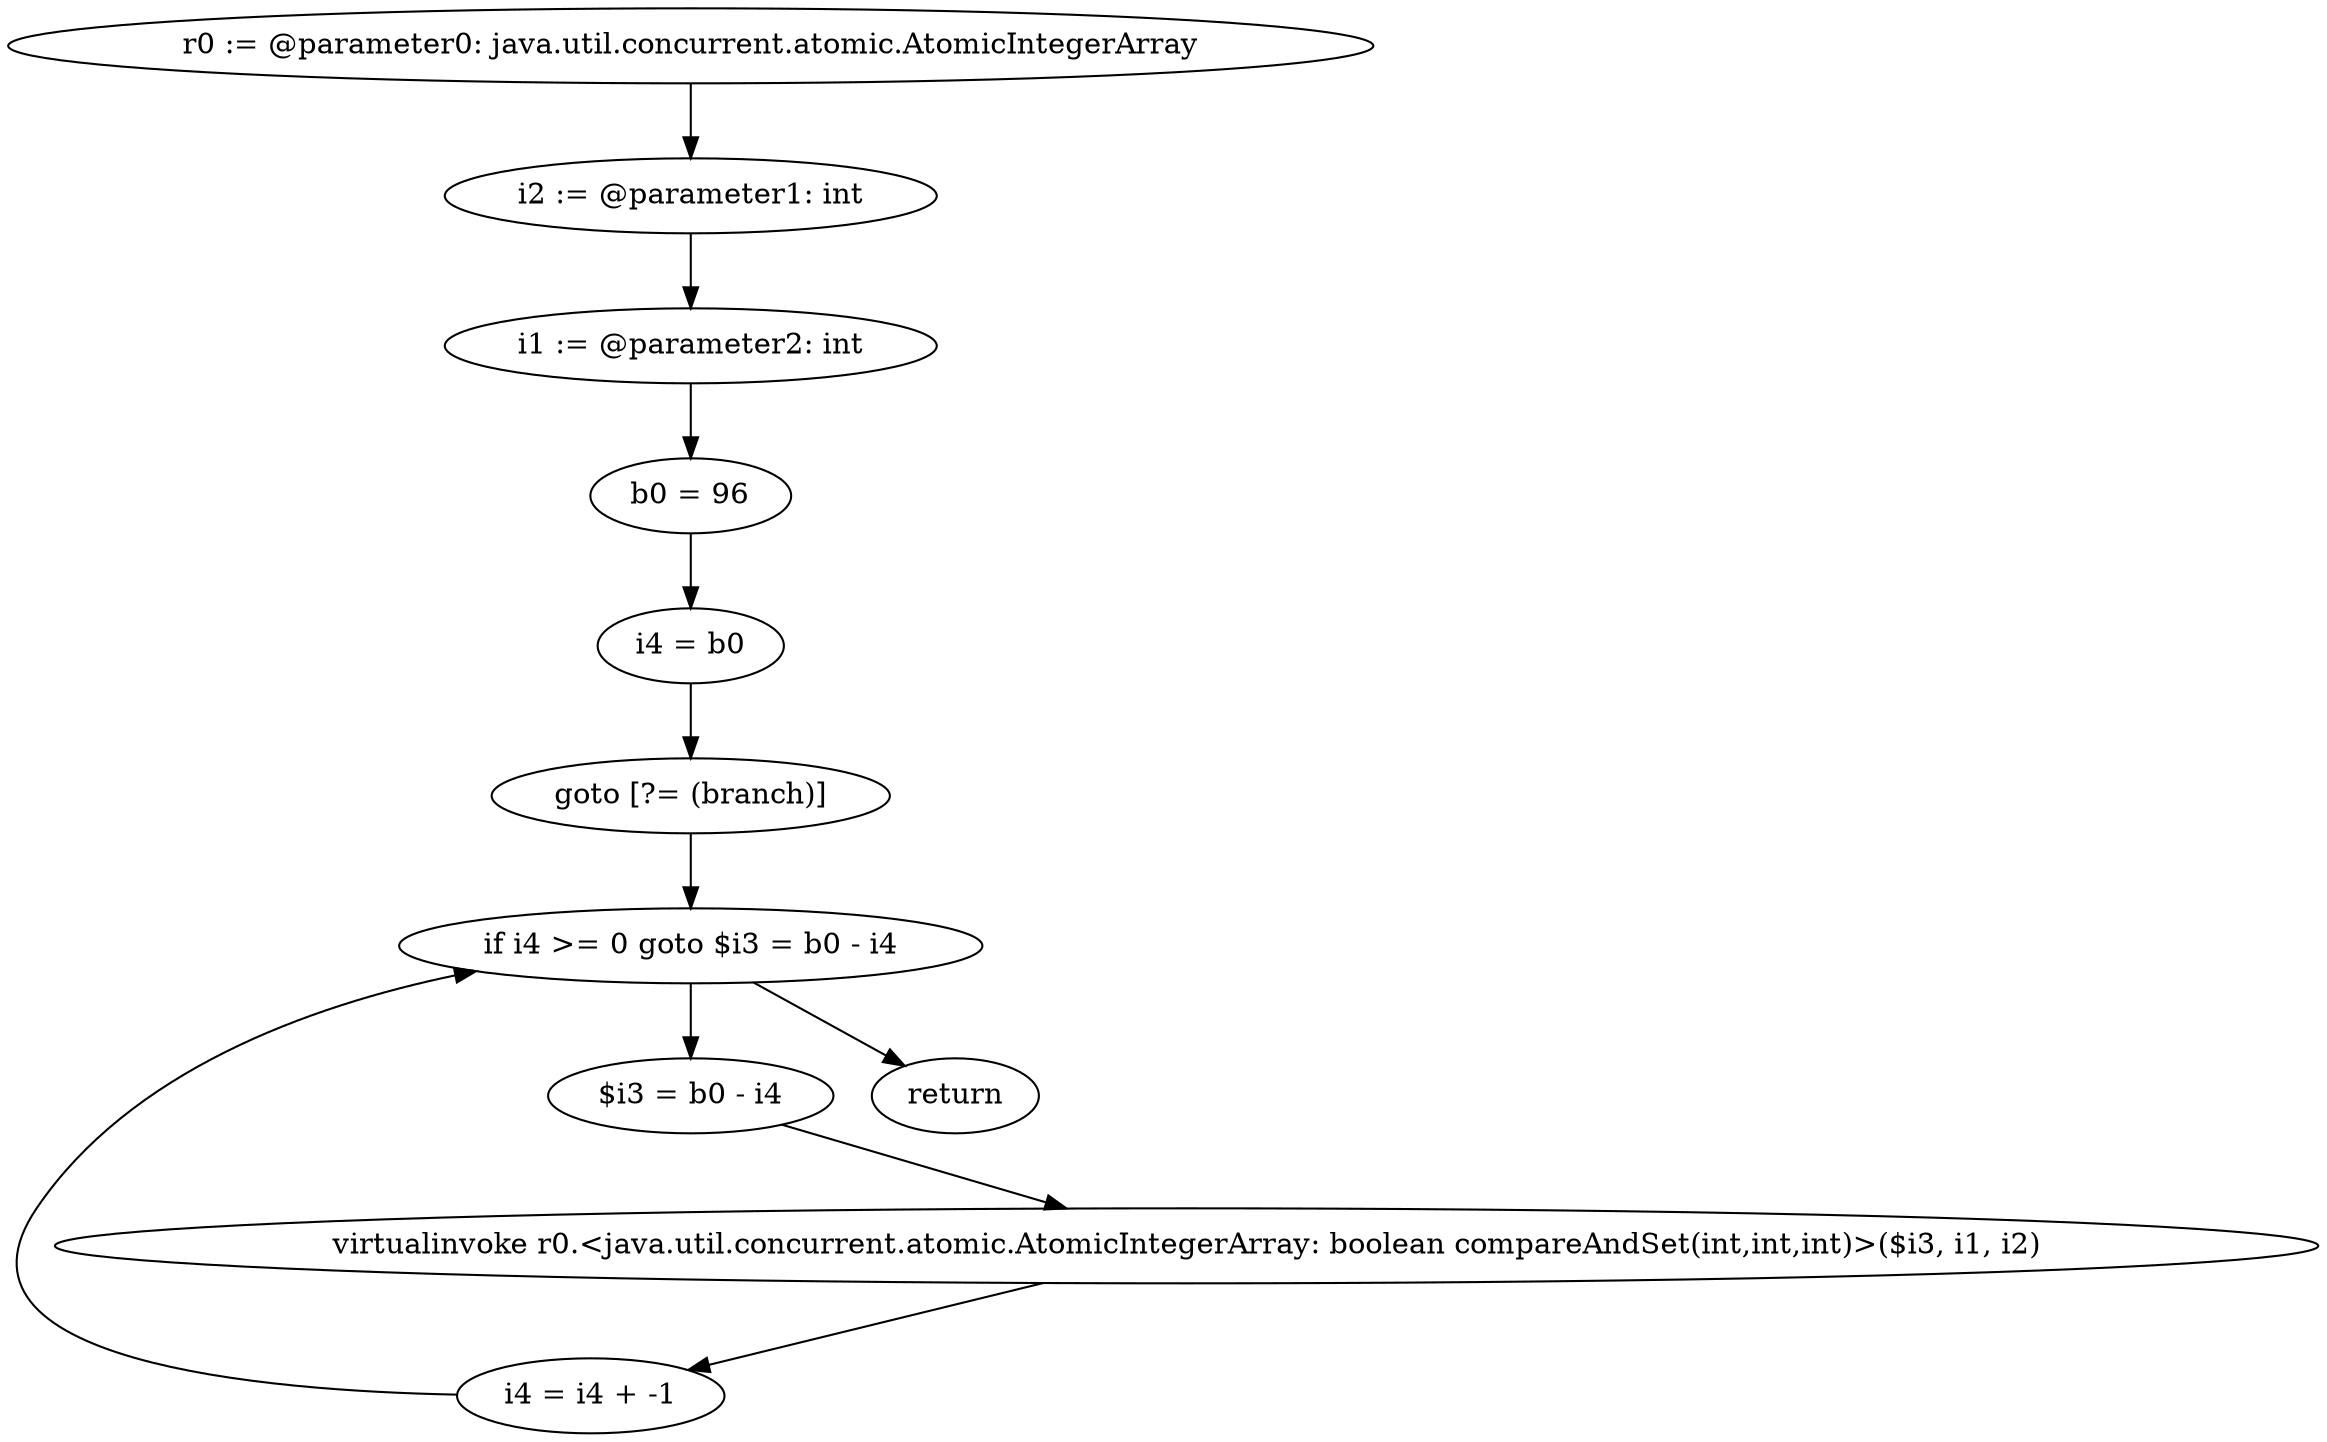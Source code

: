digraph "unitGraph" {
    "r0 := @parameter0: java.util.concurrent.atomic.AtomicIntegerArray"
    "i2 := @parameter1: int"
    "i1 := @parameter2: int"
    "b0 = 96"
    "i4 = b0"
    "goto [?= (branch)]"
    "$i3 = b0 - i4"
    "virtualinvoke r0.<java.util.concurrent.atomic.AtomicIntegerArray: boolean compareAndSet(int,int,int)>($i3, i1, i2)"
    "i4 = i4 + -1"
    "if i4 >= 0 goto $i3 = b0 - i4"
    "return"
    "r0 := @parameter0: java.util.concurrent.atomic.AtomicIntegerArray"->"i2 := @parameter1: int";
    "i2 := @parameter1: int"->"i1 := @parameter2: int";
    "i1 := @parameter2: int"->"b0 = 96";
    "b0 = 96"->"i4 = b0";
    "i4 = b0"->"goto [?= (branch)]";
    "goto [?= (branch)]"->"if i4 >= 0 goto $i3 = b0 - i4";
    "$i3 = b0 - i4"->"virtualinvoke r0.<java.util.concurrent.atomic.AtomicIntegerArray: boolean compareAndSet(int,int,int)>($i3, i1, i2)";
    "virtualinvoke r0.<java.util.concurrent.atomic.AtomicIntegerArray: boolean compareAndSet(int,int,int)>($i3, i1, i2)"->"i4 = i4 + -1";
    "i4 = i4 + -1"->"if i4 >= 0 goto $i3 = b0 - i4";
    "if i4 >= 0 goto $i3 = b0 - i4"->"return";
    "if i4 >= 0 goto $i3 = b0 - i4"->"$i3 = b0 - i4";
}
